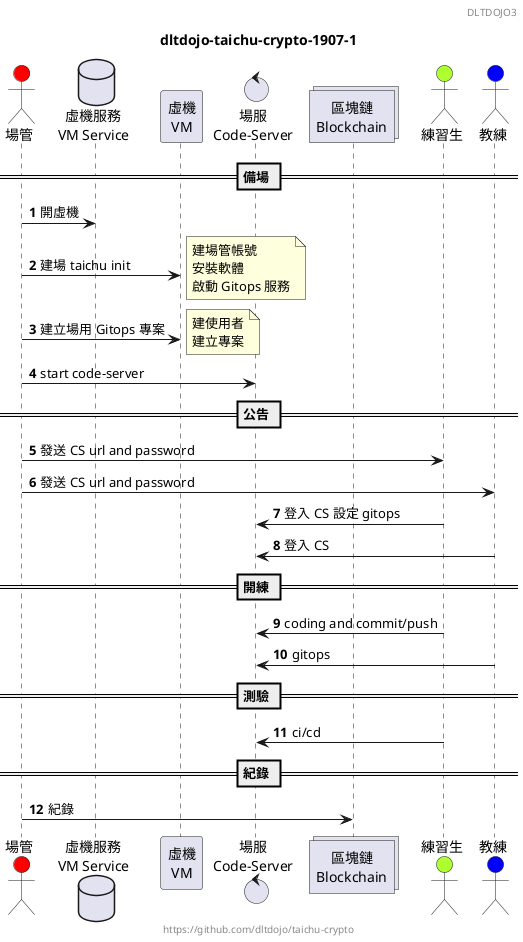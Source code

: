 @startuml
header DLTDOJO3
footer https://github.com/dltdojo/taichu-crypto
title dltdojo-taichu-crypto-1907-1
autonumber
skinparam handwritten false
actor "場管" as GUY #red
database "虛機服務\nVM Service" as VMS
participant "虛機\nVM"  as VM
control "場服\nCode-Server"  as CS
collections "區塊鏈\nBlockchain" as BC
actor "練習生" as STUDENT #GreenYellow
actor "教練" as COACH #Blue
== 備場 ==
GUY -> VMS : 開虛機
GUY -> VM : 建場 taichu init
note right
建場管帳號
安裝軟體
啟動 Gitops 服務
end note
GUY -> VM : 建立場用 Gitops 專案
note right
建使用者
建立專案
end note
GUY -> CS : start code-server
== 公告 ==
GUY -> STUDENT : 發送 CS url and password
GUY -> COACH : 發送 CS url and password
STUDENT -> CS : 登入 CS 設定 gitops 
COACH -> CS : 登入 CS
== 開練 ==
STUDENT -> CS : coding and commit/push
COACH -> CS : gitops
== 測驗 ==
STUDENT -> CS : ci/cd
== 紀錄 ==
GUY -> BC : 紀錄
@enduml